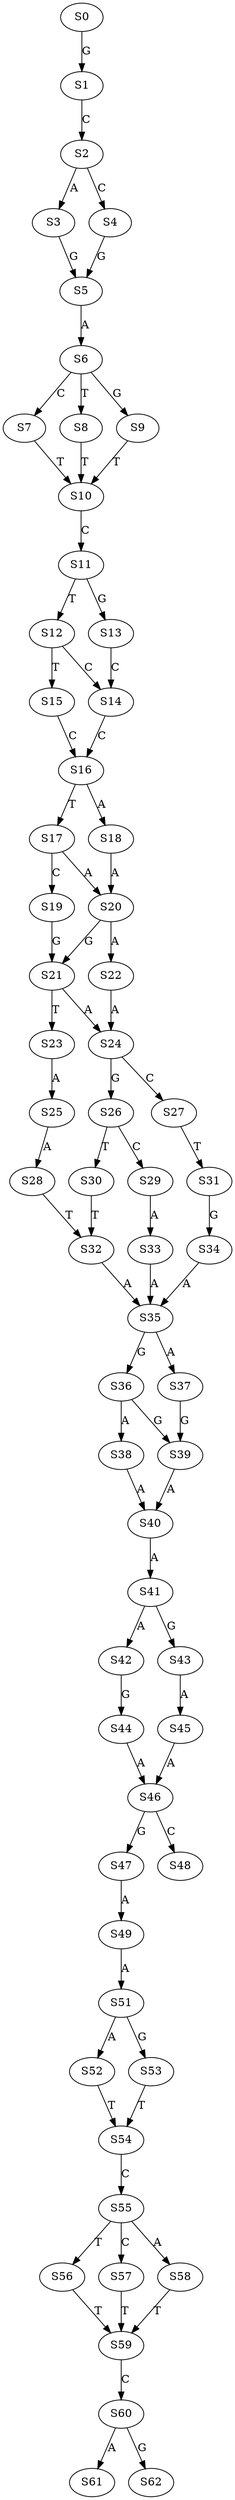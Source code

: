 strict digraph  {
	S0 -> S1 [ label = G ];
	S1 -> S2 [ label = C ];
	S2 -> S3 [ label = A ];
	S2 -> S4 [ label = C ];
	S3 -> S5 [ label = G ];
	S4 -> S5 [ label = G ];
	S5 -> S6 [ label = A ];
	S6 -> S7 [ label = C ];
	S6 -> S8 [ label = T ];
	S6 -> S9 [ label = G ];
	S7 -> S10 [ label = T ];
	S8 -> S10 [ label = T ];
	S9 -> S10 [ label = T ];
	S10 -> S11 [ label = C ];
	S11 -> S12 [ label = T ];
	S11 -> S13 [ label = G ];
	S12 -> S14 [ label = C ];
	S12 -> S15 [ label = T ];
	S13 -> S14 [ label = C ];
	S14 -> S16 [ label = C ];
	S15 -> S16 [ label = C ];
	S16 -> S17 [ label = T ];
	S16 -> S18 [ label = A ];
	S17 -> S19 [ label = C ];
	S17 -> S20 [ label = A ];
	S18 -> S20 [ label = A ];
	S19 -> S21 [ label = G ];
	S20 -> S21 [ label = G ];
	S20 -> S22 [ label = A ];
	S21 -> S23 [ label = T ];
	S21 -> S24 [ label = A ];
	S22 -> S24 [ label = A ];
	S23 -> S25 [ label = A ];
	S24 -> S26 [ label = G ];
	S24 -> S27 [ label = C ];
	S25 -> S28 [ label = A ];
	S26 -> S29 [ label = C ];
	S26 -> S30 [ label = T ];
	S27 -> S31 [ label = T ];
	S28 -> S32 [ label = T ];
	S29 -> S33 [ label = A ];
	S30 -> S32 [ label = T ];
	S31 -> S34 [ label = G ];
	S32 -> S35 [ label = A ];
	S33 -> S35 [ label = A ];
	S34 -> S35 [ label = A ];
	S35 -> S36 [ label = G ];
	S35 -> S37 [ label = A ];
	S36 -> S38 [ label = A ];
	S36 -> S39 [ label = G ];
	S37 -> S39 [ label = G ];
	S38 -> S40 [ label = A ];
	S39 -> S40 [ label = A ];
	S40 -> S41 [ label = A ];
	S41 -> S42 [ label = A ];
	S41 -> S43 [ label = G ];
	S42 -> S44 [ label = G ];
	S43 -> S45 [ label = A ];
	S44 -> S46 [ label = A ];
	S45 -> S46 [ label = A ];
	S46 -> S47 [ label = G ];
	S46 -> S48 [ label = C ];
	S47 -> S49 [ label = A ];
	S49 -> S51 [ label = A ];
	S51 -> S52 [ label = A ];
	S51 -> S53 [ label = G ];
	S52 -> S54 [ label = T ];
	S53 -> S54 [ label = T ];
	S54 -> S55 [ label = C ];
	S55 -> S56 [ label = T ];
	S55 -> S57 [ label = C ];
	S55 -> S58 [ label = A ];
	S56 -> S59 [ label = T ];
	S57 -> S59 [ label = T ];
	S58 -> S59 [ label = T ];
	S59 -> S60 [ label = C ];
	S60 -> S61 [ label = A ];
	S60 -> S62 [ label = G ];
}
